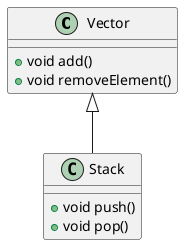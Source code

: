 @startuml
Vector ^-- Stack

class Vector {
    + void add()
    + void removeElement()
    }

class Stack {
    + void push()
    + void pop()
    }

@enduml
